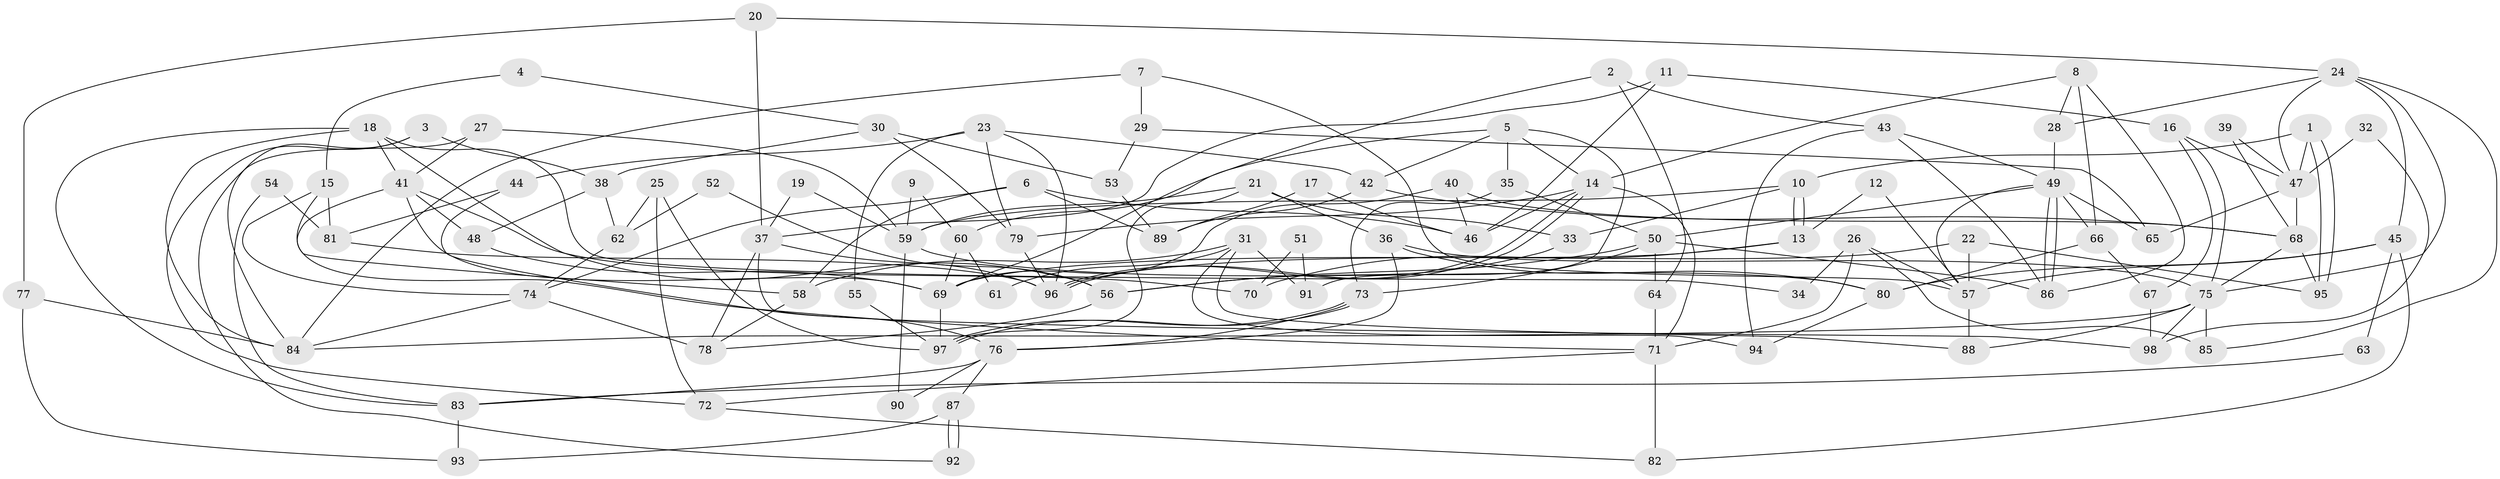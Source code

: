 // Generated by graph-tools (version 1.1) at 2025/26/03/09/25 03:26:16]
// undirected, 98 vertices, 196 edges
graph export_dot {
graph [start="1"]
  node [color=gray90,style=filled];
  1;
  2;
  3;
  4;
  5;
  6;
  7;
  8;
  9;
  10;
  11;
  12;
  13;
  14;
  15;
  16;
  17;
  18;
  19;
  20;
  21;
  22;
  23;
  24;
  25;
  26;
  27;
  28;
  29;
  30;
  31;
  32;
  33;
  34;
  35;
  36;
  37;
  38;
  39;
  40;
  41;
  42;
  43;
  44;
  45;
  46;
  47;
  48;
  49;
  50;
  51;
  52;
  53;
  54;
  55;
  56;
  57;
  58;
  59;
  60;
  61;
  62;
  63;
  64;
  65;
  66;
  67;
  68;
  69;
  70;
  71;
  72;
  73;
  74;
  75;
  76;
  77;
  78;
  79;
  80;
  81;
  82;
  83;
  84;
  85;
  86;
  87;
  88;
  89;
  90;
  91;
  92;
  93;
  94;
  95;
  96;
  97;
  98;
  1 -- 47;
  1 -- 95;
  1 -- 95;
  1 -- 10;
  2 -- 43;
  2 -- 64;
  2 -- 69;
  3 -- 84;
  3 -- 38;
  3 -- 72;
  4 -- 30;
  4 -- 15;
  5 -- 14;
  5 -- 42;
  5 -- 35;
  5 -- 60;
  5 -- 91;
  6 -- 46;
  6 -- 74;
  6 -- 58;
  6 -- 89;
  7 -- 57;
  7 -- 84;
  7 -- 29;
  8 -- 28;
  8 -- 14;
  8 -- 66;
  8 -- 86;
  9 -- 60;
  9 -- 59;
  10 -- 13;
  10 -- 13;
  10 -- 33;
  10 -- 59;
  11 -- 37;
  11 -- 16;
  11 -- 46;
  12 -- 13;
  12 -- 57;
  13 -- 69;
  13 -- 70;
  14 -- 79;
  14 -- 96;
  14 -- 96;
  14 -- 46;
  14 -- 71;
  15 -- 74;
  15 -- 81;
  15 -- 58;
  16 -- 67;
  16 -- 75;
  16 -- 47;
  17 -- 89;
  17 -- 46;
  18 -- 56;
  18 -- 41;
  18 -- 34;
  18 -- 83;
  18 -- 84;
  19 -- 59;
  19 -- 37;
  20 -- 24;
  20 -- 77;
  20 -- 37;
  21 -- 33;
  21 -- 36;
  21 -- 59;
  21 -- 97;
  22 -- 57;
  22 -- 95;
  22 -- 96;
  23 -- 79;
  23 -- 96;
  23 -- 42;
  23 -- 44;
  23 -- 55;
  24 -- 45;
  24 -- 47;
  24 -- 28;
  24 -- 75;
  24 -- 85;
  25 -- 72;
  25 -- 97;
  25 -- 62;
  26 -- 57;
  26 -- 71;
  26 -- 34;
  26 -- 85;
  27 -- 59;
  27 -- 41;
  27 -- 92;
  28 -- 49;
  29 -- 65;
  29 -- 53;
  30 -- 53;
  30 -- 38;
  30 -- 79;
  31 -- 58;
  31 -- 94;
  31 -- 61;
  31 -- 88;
  31 -- 91;
  32 -- 47;
  32 -- 98;
  33 -- 56;
  35 -- 73;
  35 -- 50;
  36 -- 80;
  36 -- 75;
  36 -- 76;
  37 -- 96;
  37 -- 78;
  37 -- 98;
  38 -- 62;
  38 -- 48;
  39 -- 47;
  39 -- 68;
  40 -- 46;
  40 -- 69;
  40 -- 68;
  41 -- 71;
  41 -- 69;
  41 -- 48;
  41 -- 70;
  42 -- 68;
  42 -- 89;
  43 -- 49;
  43 -- 86;
  43 -- 94;
  44 -- 76;
  44 -- 81;
  45 -- 80;
  45 -- 57;
  45 -- 63;
  45 -- 82;
  47 -- 68;
  47 -- 65;
  48 -- 69;
  49 -- 50;
  49 -- 86;
  49 -- 86;
  49 -- 57;
  49 -- 65;
  49 -- 66;
  50 -- 86;
  50 -- 56;
  50 -- 64;
  50 -- 73;
  51 -- 70;
  51 -- 91;
  52 -- 56;
  52 -- 62;
  53 -- 89;
  54 -- 81;
  54 -- 83;
  55 -- 97;
  56 -- 78;
  57 -- 88;
  58 -- 78;
  59 -- 80;
  59 -- 90;
  60 -- 69;
  60 -- 61;
  62 -- 74;
  63 -- 83;
  64 -- 71;
  66 -- 67;
  66 -- 80;
  67 -- 98;
  68 -- 75;
  68 -- 95;
  69 -- 97;
  71 -- 72;
  71 -- 82;
  72 -- 82;
  73 -- 97;
  73 -- 97;
  73 -- 76;
  74 -- 84;
  74 -- 78;
  75 -- 85;
  75 -- 84;
  75 -- 88;
  75 -- 98;
  76 -- 83;
  76 -- 87;
  76 -- 90;
  77 -- 93;
  77 -- 84;
  79 -- 96;
  80 -- 94;
  81 -- 96;
  83 -- 93;
  87 -- 92;
  87 -- 92;
  87 -- 93;
}
